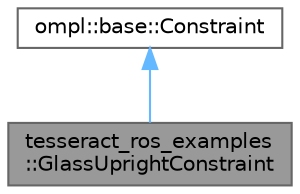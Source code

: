 digraph "tesseract_ros_examples::GlassUprightConstraint"
{
 // LATEX_PDF_SIZE
  bgcolor="transparent";
  edge [fontname=Helvetica,fontsize=10,labelfontname=Helvetica,labelfontsize=10];
  node [fontname=Helvetica,fontsize=10,shape=box,height=0.2,width=0.4];
  Node1 [label="tesseract_ros_examples\l::GlassUprightConstraint",height=0.2,width=0.4,color="gray40", fillcolor="grey60", style="filled", fontcolor="black",tooltip=" "];
  Node2 -> Node1 [dir="back",color="steelblue1",style="solid"];
  Node2 [label="ompl::base::Constraint",height=0.2,width=0.4,color="gray40", fillcolor="white", style="filled",tooltip=" "];
}
